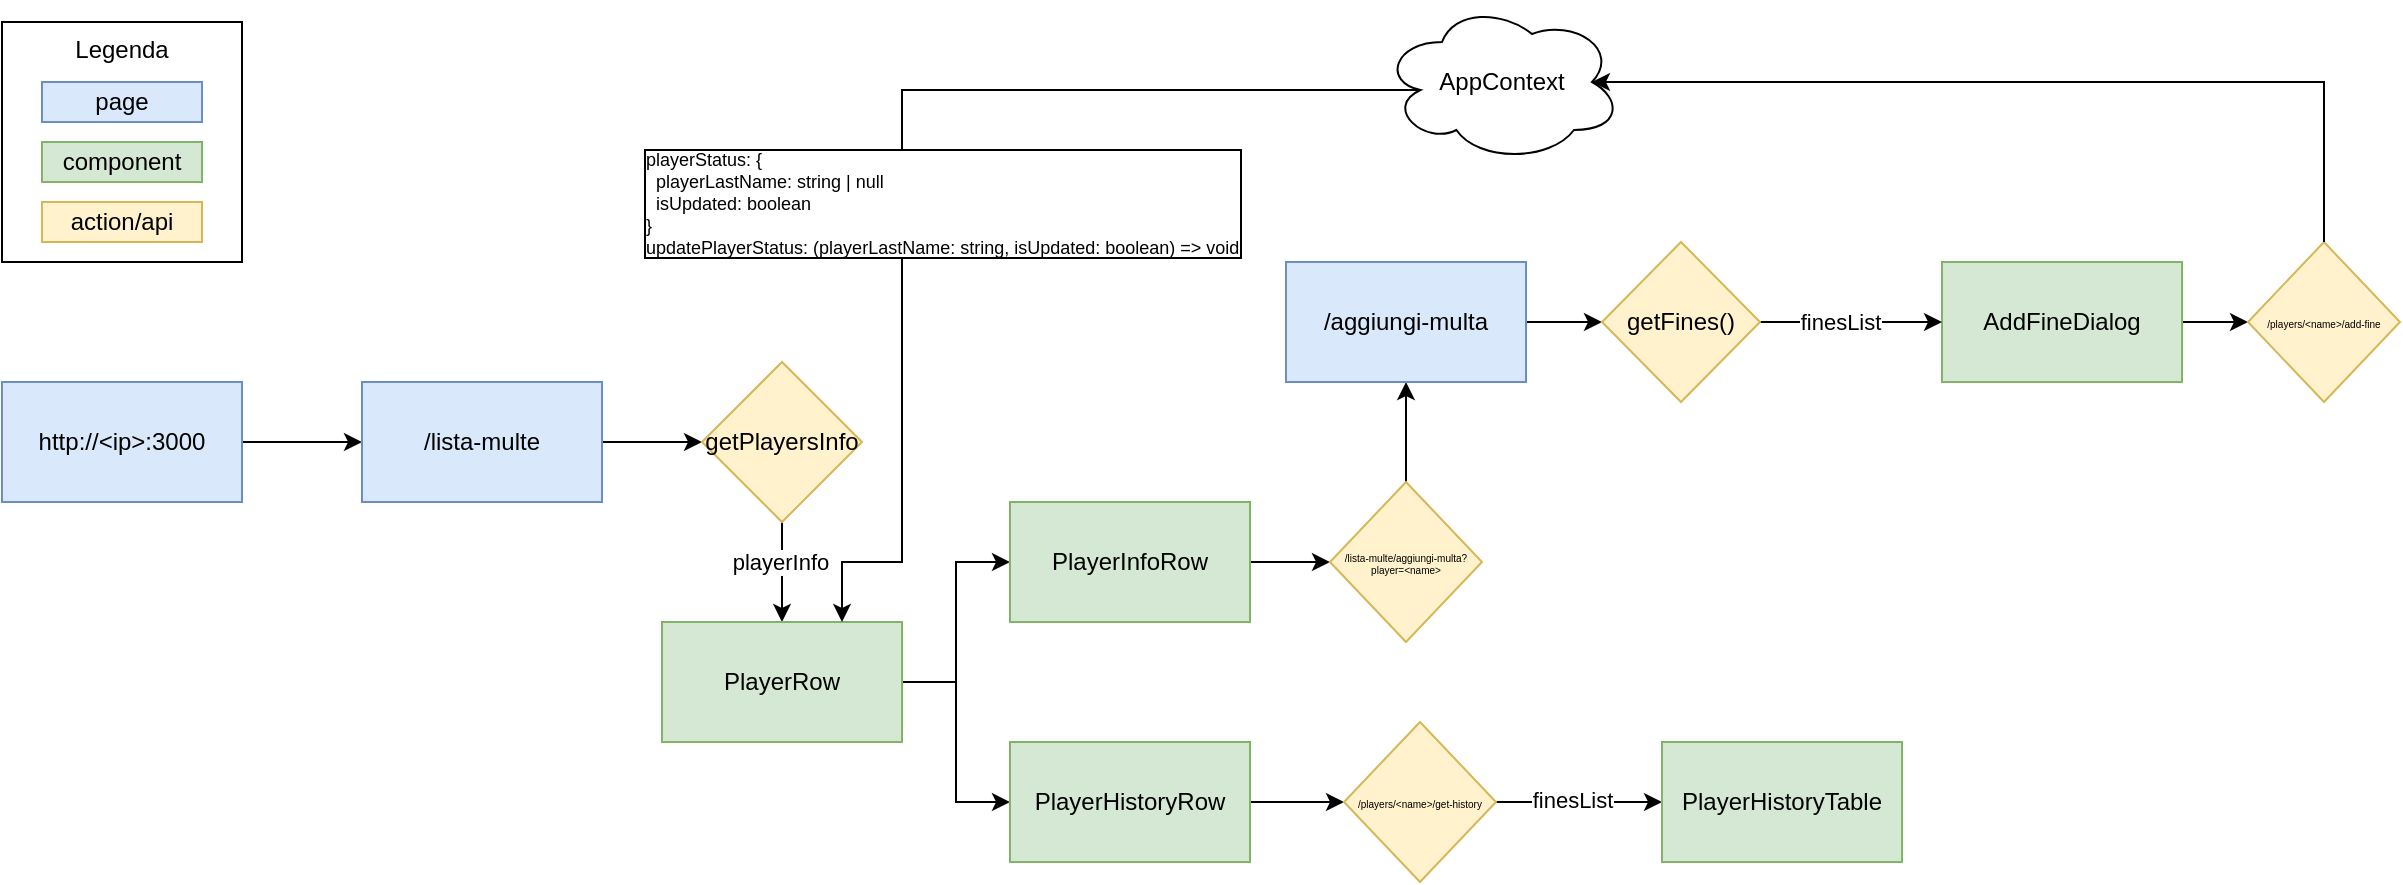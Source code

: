 <mxfile version="22.0.3" type="device">
  <diagram name="Pagina-1" id="WsQDam6CZ1tYGjtN5APc">
    <mxGraphModel dx="840" dy="440" grid="1" gridSize="10" guides="1" tooltips="1" connect="1" arrows="1" fold="1" page="1" pageScale="1" pageWidth="827" pageHeight="1169" math="0" shadow="0">
      <root>
        <mxCell id="0" />
        <mxCell id="1" parent="0" />
        <mxCell id="dshUyR89iNbifBjYkCQL-3" style="edgeStyle=orthogonalEdgeStyle;rounded=0;orthogonalLoop=1;jettySize=auto;html=1;exitX=1;exitY=0.5;exitDx=0;exitDy=0;entryX=0;entryY=0.5;entryDx=0;entryDy=0;" edge="1" parent="1" source="dshUyR89iNbifBjYkCQL-1" target="dshUyR89iNbifBjYkCQL-2">
          <mxGeometry relative="1" as="geometry" />
        </mxCell>
        <mxCell id="dshUyR89iNbifBjYkCQL-1" value="http://&amp;lt;ip&amp;gt;:3000" style="rounded=0;whiteSpace=wrap;html=1;fillColor=#dae8fc;strokeColor=#6c8ebf;" vertex="1" parent="1">
          <mxGeometry x="80" y="240" width="120" height="60" as="geometry" />
        </mxCell>
        <mxCell id="dshUyR89iNbifBjYkCQL-8" style="edgeStyle=orthogonalEdgeStyle;rounded=0;orthogonalLoop=1;jettySize=auto;html=1;exitX=1;exitY=0.5;exitDx=0;exitDy=0;entryX=0;entryY=0.5;entryDx=0;entryDy=0;" edge="1" parent="1" source="dshUyR89iNbifBjYkCQL-2" target="dshUyR89iNbifBjYkCQL-7">
          <mxGeometry relative="1" as="geometry" />
        </mxCell>
        <mxCell id="dshUyR89iNbifBjYkCQL-2" value="/lista-multe" style="rounded=0;whiteSpace=wrap;html=1;fillColor=#dae8fc;strokeColor=#6c8ebf;" vertex="1" parent="1">
          <mxGeometry x="260" y="240" width="120" height="60" as="geometry" />
        </mxCell>
        <mxCell id="dshUyR89iNbifBjYkCQL-46" style="edgeStyle=orthogonalEdgeStyle;rounded=0;orthogonalLoop=1;jettySize=auto;html=1;exitX=0.5;exitY=1;exitDx=0;exitDy=0;entryX=0.5;entryY=0;entryDx=0;entryDy=0;" edge="1" parent="1" source="dshUyR89iNbifBjYkCQL-7" target="dshUyR89iNbifBjYkCQL-29">
          <mxGeometry relative="1" as="geometry" />
        </mxCell>
        <mxCell id="dshUyR89iNbifBjYkCQL-47" value="playerInfo" style="edgeLabel;html=1;align=center;verticalAlign=middle;resizable=0;points=[];" vertex="1" connectable="0" parent="dshUyR89iNbifBjYkCQL-46">
          <mxGeometry x="-0.213" y="-1" relative="1" as="geometry">
            <mxPoint as="offset" />
          </mxGeometry>
        </mxCell>
        <mxCell id="dshUyR89iNbifBjYkCQL-7" value="getPlayersInfo" style="rhombus;whiteSpace=wrap;html=1;fillColor=#fff2cc;strokeColor=#d6b656;" vertex="1" parent="1">
          <mxGeometry x="430" y="230" width="80" height="80" as="geometry" />
        </mxCell>
        <mxCell id="dshUyR89iNbifBjYkCQL-34" style="edgeStyle=orthogonalEdgeStyle;rounded=0;orthogonalLoop=1;jettySize=auto;html=1;exitX=1;exitY=0.5;exitDx=0;exitDy=0;entryX=0;entryY=0.5;entryDx=0;entryDy=0;" edge="1" parent="1" source="dshUyR89iNbifBjYkCQL-29" target="dshUyR89iNbifBjYkCQL-32">
          <mxGeometry relative="1" as="geometry" />
        </mxCell>
        <mxCell id="dshUyR89iNbifBjYkCQL-35" style="edgeStyle=orthogonalEdgeStyle;rounded=0;orthogonalLoop=1;jettySize=auto;html=1;exitX=1;exitY=0.5;exitDx=0;exitDy=0;entryX=0;entryY=0.5;entryDx=0;entryDy=0;" edge="1" parent="1" source="dshUyR89iNbifBjYkCQL-29" target="dshUyR89iNbifBjYkCQL-33">
          <mxGeometry relative="1" as="geometry" />
        </mxCell>
        <mxCell id="dshUyR89iNbifBjYkCQL-29" value="PlayerRow" style="rounded=0;whiteSpace=wrap;html=1;fillColor=#d5e8d4;strokeColor=#82b366;" vertex="1" parent="1">
          <mxGeometry x="410" y="360" width="120" height="60" as="geometry" />
        </mxCell>
        <mxCell id="dshUyR89iNbifBjYkCQL-37" style="edgeStyle=orthogonalEdgeStyle;rounded=0;orthogonalLoop=1;jettySize=auto;html=1;exitX=1;exitY=0.5;exitDx=0;exitDy=0;entryX=0;entryY=0.5;entryDx=0;entryDy=0;" edge="1" parent="1" source="dshUyR89iNbifBjYkCQL-32" target="dshUyR89iNbifBjYkCQL-36">
          <mxGeometry relative="1" as="geometry" />
        </mxCell>
        <mxCell id="dshUyR89iNbifBjYkCQL-32" value="PlayerInfoRow" style="rounded=0;whiteSpace=wrap;html=1;fillColor=#d5e8d4;strokeColor=#82b366;" vertex="1" parent="1">
          <mxGeometry x="584" y="300" width="120" height="60" as="geometry" />
        </mxCell>
        <mxCell id="dshUyR89iNbifBjYkCQL-54" style="edgeStyle=orthogonalEdgeStyle;rounded=0;orthogonalLoop=1;jettySize=auto;html=1;exitX=1;exitY=0.5;exitDx=0;exitDy=0;entryX=0;entryY=0.5;entryDx=0;entryDy=0;" edge="1" parent="1" source="dshUyR89iNbifBjYkCQL-33" target="dshUyR89iNbifBjYkCQL-53">
          <mxGeometry relative="1" as="geometry" />
        </mxCell>
        <mxCell id="dshUyR89iNbifBjYkCQL-33" value="PlayerHistoryRow" style="rounded=0;whiteSpace=wrap;html=1;fillColor=#d5e8d4;strokeColor=#82b366;" vertex="1" parent="1">
          <mxGeometry x="584" y="420" width="120" height="60" as="geometry" />
        </mxCell>
        <mxCell id="dshUyR89iNbifBjYkCQL-39" style="edgeStyle=orthogonalEdgeStyle;rounded=0;orthogonalLoop=1;jettySize=auto;html=1;exitX=0.5;exitY=0;exitDx=0;exitDy=0;entryX=0.5;entryY=1;entryDx=0;entryDy=0;" edge="1" parent="1" source="dshUyR89iNbifBjYkCQL-36" target="dshUyR89iNbifBjYkCQL-38">
          <mxGeometry relative="1" as="geometry" />
        </mxCell>
        <mxCell id="dshUyR89iNbifBjYkCQL-36" value="/lista-multe/aggiungi-multa?player=&amp;lt;name&amp;gt;" style="rhombus;whiteSpace=wrap;html=1;fontSize=5;fillColor=#fff2cc;strokeColor=#d6b656;" vertex="1" parent="1">
          <mxGeometry x="744" y="290" width="76" height="80" as="geometry" />
        </mxCell>
        <mxCell id="dshUyR89iNbifBjYkCQL-43" style="edgeStyle=orthogonalEdgeStyle;rounded=0;orthogonalLoop=1;jettySize=auto;html=1;exitX=1;exitY=0.5;exitDx=0;exitDy=0;entryX=0;entryY=0.5;entryDx=0;entryDy=0;" edge="1" parent="1" source="dshUyR89iNbifBjYkCQL-38" target="dshUyR89iNbifBjYkCQL-42">
          <mxGeometry relative="1" as="geometry" />
        </mxCell>
        <mxCell id="dshUyR89iNbifBjYkCQL-38" value="/aggiungi-multa" style="rounded=0;whiteSpace=wrap;html=1;fillColor=#dae8fc;strokeColor=#6c8ebf;" vertex="1" parent="1">
          <mxGeometry x="722" y="180" width="120" height="60" as="geometry" />
        </mxCell>
        <mxCell id="dshUyR89iNbifBjYkCQL-56" style="edgeStyle=orthogonalEdgeStyle;rounded=0;orthogonalLoop=1;jettySize=auto;html=1;exitX=1;exitY=0.5;exitDx=0;exitDy=0;entryX=0;entryY=0.5;entryDx=0;entryDy=0;" edge="1" parent="1" source="dshUyR89iNbifBjYkCQL-40" target="dshUyR89iNbifBjYkCQL-55">
          <mxGeometry relative="1" as="geometry" />
        </mxCell>
        <mxCell id="dshUyR89iNbifBjYkCQL-40" value="AddFineDialog" style="rounded=0;whiteSpace=wrap;html=1;fillColor=#d5e8d4;strokeColor=#82b366;" vertex="1" parent="1">
          <mxGeometry x="1050" y="180" width="120" height="60" as="geometry" />
        </mxCell>
        <mxCell id="dshUyR89iNbifBjYkCQL-44" style="edgeStyle=orthogonalEdgeStyle;rounded=0;orthogonalLoop=1;jettySize=auto;html=1;exitX=1;exitY=0.5;exitDx=0;exitDy=0;entryX=0;entryY=0.5;entryDx=0;entryDy=0;" edge="1" parent="1" source="dshUyR89iNbifBjYkCQL-42" target="dshUyR89iNbifBjYkCQL-40">
          <mxGeometry relative="1" as="geometry" />
        </mxCell>
        <mxCell id="dshUyR89iNbifBjYkCQL-45" value="finesList" style="edgeLabel;html=1;align=center;verticalAlign=middle;resizable=0;points=[];" vertex="1" connectable="0" parent="dshUyR89iNbifBjYkCQL-44">
          <mxGeometry x="0.105" y="-2" relative="1" as="geometry">
            <mxPoint x="-11" y="-2" as="offset" />
          </mxGeometry>
        </mxCell>
        <mxCell id="dshUyR89iNbifBjYkCQL-42" value="getFines()" style="rhombus;whiteSpace=wrap;html=1;fontSize=12;fillColor=#fff2cc;strokeColor=#d6b656;" vertex="1" parent="1">
          <mxGeometry x="880" y="170" width="79" height="80" as="geometry" />
        </mxCell>
        <mxCell id="dshUyR89iNbifBjYkCQL-52" value="" style="group" vertex="1" connectable="0" parent="1">
          <mxGeometry x="80" y="60" width="120" height="120" as="geometry" />
        </mxCell>
        <mxCell id="dshUyR89iNbifBjYkCQL-51" value="Legenda" style="rounded=0;whiteSpace=wrap;html=1;verticalAlign=top;" vertex="1" parent="dshUyR89iNbifBjYkCQL-52">
          <mxGeometry width="120" height="120" as="geometry" />
        </mxCell>
        <mxCell id="dshUyR89iNbifBjYkCQL-48" value="page" style="rounded=0;whiteSpace=wrap;html=1;fillColor=#dae8fc;strokeColor=#6c8ebf;" vertex="1" parent="dshUyR89iNbifBjYkCQL-52">
          <mxGeometry x="20" y="30" width="80" height="20" as="geometry" />
        </mxCell>
        <mxCell id="dshUyR89iNbifBjYkCQL-49" value="component" style="rounded=0;whiteSpace=wrap;html=1;fillColor=#d5e8d4;strokeColor=#82b366;" vertex="1" parent="dshUyR89iNbifBjYkCQL-52">
          <mxGeometry x="20" y="60" width="80" height="20" as="geometry" />
        </mxCell>
        <mxCell id="dshUyR89iNbifBjYkCQL-50" value="action/api" style="rounded=0;whiteSpace=wrap;html=1;fillColor=#fff2cc;strokeColor=#d6b656;" vertex="1" parent="dshUyR89iNbifBjYkCQL-52">
          <mxGeometry x="20" y="90" width="80" height="20" as="geometry" />
        </mxCell>
        <mxCell id="dshUyR89iNbifBjYkCQL-67" style="edgeStyle=orthogonalEdgeStyle;rounded=0;orthogonalLoop=1;jettySize=auto;html=1;exitX=1;exitY=0.5;exitDx=0;exitDy=0;entryX=0;entryY=0.5;entryDx=0;entryDy=0;" edge="1" parent="1" source="dshUyR89iNbifBjYkCQL-53" target="dshUyR89iNbifBjYkCQL-64">
          <mxGeometry relative="1" as="geometry" />
        </mxCell>
        <mxCell id="dshUyR89iNbifBjYkCQL-68" value="finesList" style="edgeLabel;html=1;align=center;verticalAlign=middle;resizable=0;points=[];" vertex="1" connectable="0" parent="dshUyR89iNbifBjYkCQL-67">
          <mxGeometry x="-0.086" y="1" relative="1" as="geometry">
            <mxPoint as="offset" />
          </mxGeometry>
        </mxCell>
        <mxCell id="dshUyR89iNbifBjYkCQL-53" value="/players/&amp;lt;name&amp;gt;/get-history" style="rhombus;whiteSpace=wrap;html=1;fontSize=5;fillColor=#fff2cc;strokeColor=#d6b656;" vertex="1" parent="1">
          <mxGeometry x="751" y="410" width="76" height="80" as="geometry" />
        </mxCell>
        <mxCell id="dshUyR89iNbifBjYkCQL-55" value="/players/&amp;lt;name&amp;gt;/add-fine" style="rhombus;whiteSpace=wrap;html=1;fontSize=5;fillColor=#fff2cc;strokeColor=#d6b656;" vertex="1" parent="1">
          <mxGeometry x="1203" y="170" width="76" height="80" as="geometry" />
        </mxCell>
        <mxCell id="dshUyR89iNbifBjYkCQL-61" style="edgeStyle=orthogonalEdgeStyle;rounded=0;orthogonalLoop=1;jettySize=auto;html=1;exitX=0.16;exitY=0.55;exitDx=0;exitDy=0;exitPerimeter=0;entryX=0.75;entryY=0;entryDx=0;entryDy=0;" edge="1" parent="1" source="dshUyR89iNbifBjYkCQL-58" target="dshUyR89iNbifBjYkCQL-29">
          <mxGeometry relative="1" as="geometry">
            <Array as="points">
              <mxPoint x="530" y="94" />
              <mxPoint x="530" y="330" />
              <mxPoint x="500" y="330" />
            </Array>
          </mxGeometry>
        </mxCell>
        <mxCell id="dshUyR89iNbifBjYkCQL-62" value="&lt;div style=&quot;color: rgb(204, 204, 204); background-color: rgb(31, 31, 31); font-family: Consolas, &amp;quot;Courier New&amp;quot;, monospace; font-size: 14px; line-height: 19px;&quot;&gt;&lt;br&gt;&lt;/div&gt;" style="edgeLabel;html=1;align=center;verticalAlign=middle;resizable=0;points=[];" vertex="1" connectable="0" parent="dshUyR89iNbifBjYkCQL-61">
          <mxGeometry x="0.08" relative="1" as="geometry">
            <mxPoint as="offset" />
          </mxGeometry>
        </mxCell>
        <mxCell id="dshUyR89iNbifBjYkCQL-63" value="playerStatus: {&#xa;  playerLastName: string | null&#xa;  isUpdated: boolean&#xa;}&#xa;updatePlayerStatus: (playerLastName: string, isUpdated: boolean) =&gt; void" style="edgeLabel;align=left;verticalAlign=middle;resizable=0;points=[];fontSize=9;labelBackgroundColor=default;labelBorderColor=default;" vertex="1" connectable="0" parent="dshUyR89iNbifBjYkCQL-61">
          <mxGeometry x="0.141" y="1" relative="1" as="geometry">
            <mxPoint x="-131" y="-1" as="offset" />
          </mxGeometry>
        </mxCell>
        <mxCell id="dshUyR89iNbifBjYkCQL-58" value="AppContext" style="ellipse;shape=cloud;whiteSpace=wrap;html=1;" vertex="1" parent="1">
          <mxGeometry x="770" y="50" width="120" height="80" as="geometry" />
        </mxCell>
        <mxCell id="dshUyR89iNbifBjYkCQL-59" style="edgeStyle=orthogonalEdgeStyle;rounded=0;orthogonalLoop=1;jettySize=auto;html=1;exitX=0.5;exitY=0;exitDx=0;exitDy=0;entryX=0.875;entryY=0.5;entryDx=0;entryDy=0;entryPerimeter=0;" edge="1" parent="1" source="dshUyR89iNbifBjYkCQL-55" target="dshUyR89iNbifBjYkCQL-58">
          <mxGeometry relative="1" as="geometry">
            <Array as="points">
              <mxPoint x="1241" y="90" />
            </Array>
          </mxGeometry>
        </mxCell>
        <mxCell id="dshUyR89iNbifBjYkCQL-64" value="PlayerHistoryTable" style="rounded=0;whiteSpace=wrap;html=1;fillColor=#d5e8d4;strokeColor=#82b366;" vertex="1" parent="1">
          <mxGeometry x="910" y="420" width="120" height="60" as="geometry" />
        </mxCell>
      </root>
    </mxGraphModel>
  </diagram>
</mxfile>
